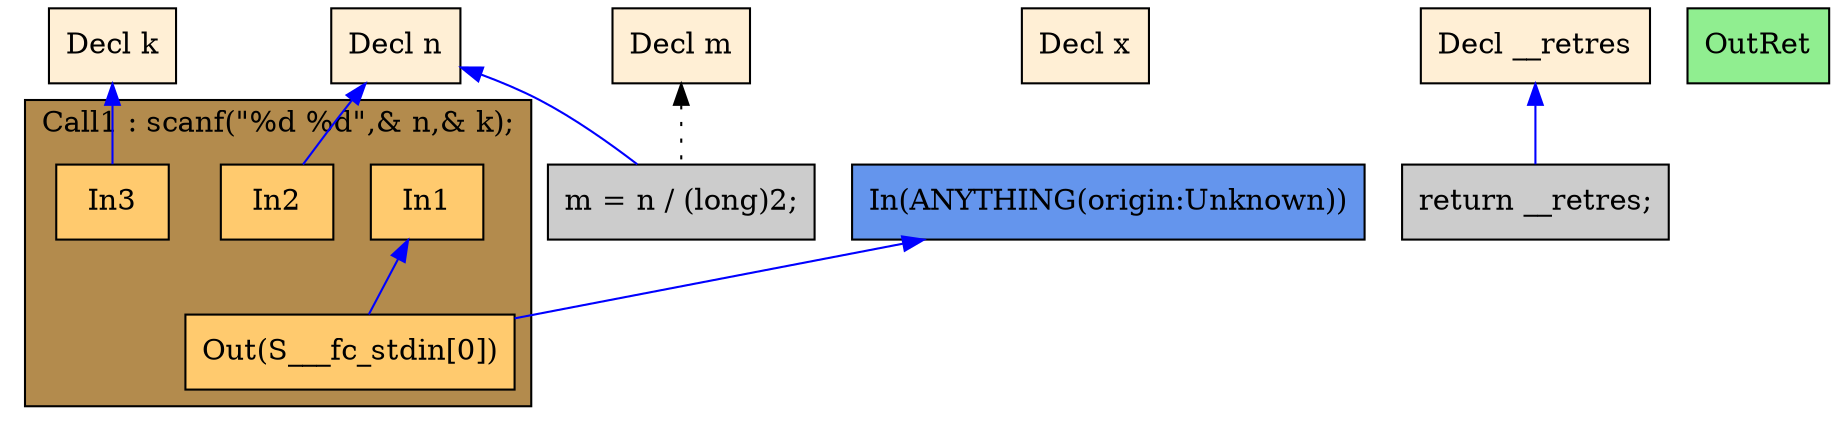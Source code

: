 digraph G {
  rankdir=TB;
  node [style="filled", ];
  2 [label="Decl n", fillcolor="#FFEFD5", shape=box, ];
  3 [label="Decl k", fillcolor="#FFEFD5", shape=box, ];
  4 [label="Decl x", fillcolor="#FFEFD5", shape=box, ];
  5 [label="Decl m", fillcolor="#FFEFD5", shape=box, ];
  6 [label="Decl __retres", fillcolor="#FFEFD5", shape=box, ];
  8 [label="In1", fillcolor="#FFCA6E", shape=box, ];
  9 [label="In2", fillcolor="#FFCA6E", shape=box, ];
  10 [label="In3", fillcolor="#FFCA6E", shape=box, ];
  11 [label="Out(S___fc_stdin[0])", fillcolor="#FFCA6E", shape=box, ];
  12 [label="m = n / (long)2;", fillcolor="#CCCCCC", shape=box, ];
  13 [label="return __retres;", fillcolor="#CCCCCC", shape=box, ];
  14 [label="OutRet", fillcolor="#90EE90", shape=box, ];
  15 [label="In(ANYTHING(origin:Unknown))", fillcolor="#6495ED", shape=box, ];
  
  subgraph cluster_Call1 { label="Call1 : scanf(\"%d %d\",& n,& k);";
                           fillcolor="#B38B4D"; style="filled"; 11;10;9;8;
     };
  
  edge [dir=back, ];
  2 -> 9 [color="#0000FF", ];
  3 -> 10 [color="#0000FF", ];
  8 -> 11 [color="#0000FF", ];
  15 -> 11 [color="#0000FF", ];
  2 -> 12 [color="#0000FF", ];
  5 -> 12 [color="#000000", style="dotted", ];
  6 -> 13 [color="#0000FF", ];
  
  }